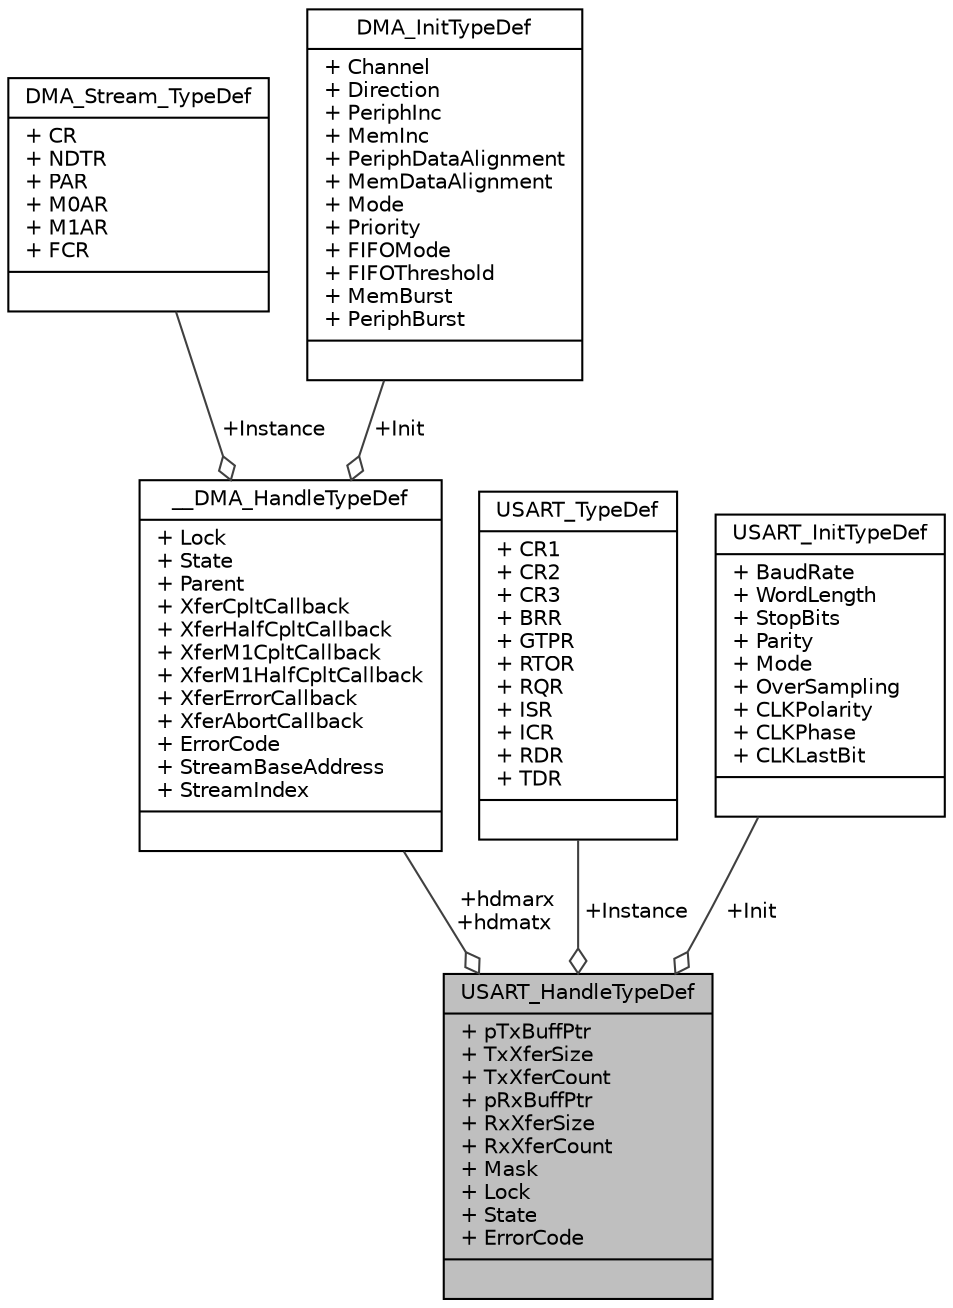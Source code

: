 digraph "USART_HandleTypeDef"
{
  edge [fontname="Helvetica",fontsize="10",labelfontname="Helvetica",labelfontsize="10"];
  node [fontname="Helvetica",fontsize="10",shape=record];
  Node1 [label="{USART_HandleTypeDef\n|+ pTxBuffPtr\l+ TxXferSize\l+ TxXferCount\l+ pRxBuffPtr\l+ RxXferSize\l+ RxXferCount\l+ Mask\l+ Lock\l+ State\l+ ErrorCode\l|}",height=0.2,width=0.4,color="black", fillcolor="grey75", style="filled", fontcolor="black"];
  Node2 -> Node1 [color="grey25",fontsize="10",style="solid",label=" +hdmarx\n+hdmatx" ,arrowhead="odiamond",fontname="Helvetica"];
  Node2 [label="{__DMA_HandleTypeDef\n|+ Lock\l+ State\l+ Parent\l+ XferCpltCallback\l+ XferHalfCpltCallback\l+ XferM1CpltCallback\l+ XferM1HalfCpltCallback\l+ XferErrorCallback\l+ XferAbortCallback\l+ ErrorCode\l+ StreamBaseAddress\l+ StreamIndex\l|}",height=0.2,width=0.4,color="black", fillcolor="white", style="filled",URL="$struct_____d_m_a___handle_type_def.html",tooltip="DMA handle Structure definition. "];
  Node3 -> Node2 [color="grey25",fontsize="10",style="solid",label=" +Instance" ,arrowhead="odiamond",fontname="Helvetica"];
  Node3 [label="{DMA_Stream_TypeDef\n|+ CR\l+ NDTR\l+ PAR\l+ M0AR\l+ M1AR\l+ FCR\l|}",height=0.2,width=0.4,color="black", fillcolor="white", style="filled",URL="$struct_d_m_a___stream___type_def.html",tooltip="DMA Controller. "];
  Node4 -> Node2 [color="grey25",fontsize="10",style="solid",label=" +Init" ,arrowhead="odiamond",fontname="Helvetica"];
  Node4 [label="{DMA_InitTypeDef\n|+ Channel\l+ Direction\l+ PeriphInc\l+ MemInc\l+ PeriphDataAlignment\l+ MemDataAlignment\l+ Mode\l+ Priority\l+ FIFOMode\l+ FIFOThreshold\l+ MemBurst\l+ PeriphBurst\l|}",height=0.2,width=0.4,color="black", fillcolor="white", style="filled",URL="$struct_d_m_a___init_type_def.html",tooltip="DMA Configuration Structure definition. "];
  Node5 -> Node1 [color="grey25",fontsize="10",style="solid",label=" +Instance" ,arrowhead="odiamond",fontname="Helvetica"];
  Node5 [label="{USART_TypeDef\n|+ CR1\l+ CR2\l+ CR3\l+ BRR\l+ GTPR\l+ RTOR\l+ RQR\l+ ISR\l+ ICR\l+ RDR\l+ TDR\l|}",height=0.2,width=0.4,color="black", fillcolor="white", style="filled",URL="$struct_u_s_a_r_t___type_def.html",tooltip="Universal Synchronous Asynchronous Receiver Transmitter. "];
  Node6 -> Node1 [color="grey25",fontsize="10",style="solid",label=" +Init" ,arrowhead="odiamond",fontname="Helvetica"];
  Node6 [label="{USART_InitTypeDef\n|+ BaudRate\l+ WordLength\l+ StopBits\l+ Parity\l+ Mode\l+ OverSampling\l+ CLKPolarity\l+ CLKPhase\l+ CLKLastBit\l|}",height=0.2,width=0.4,color="black", fillcolor="white", style="filled",URL="$struct_u_s_a_r_t___init_type_def.html",tooltip="USART Init Structure definition. "];
}
